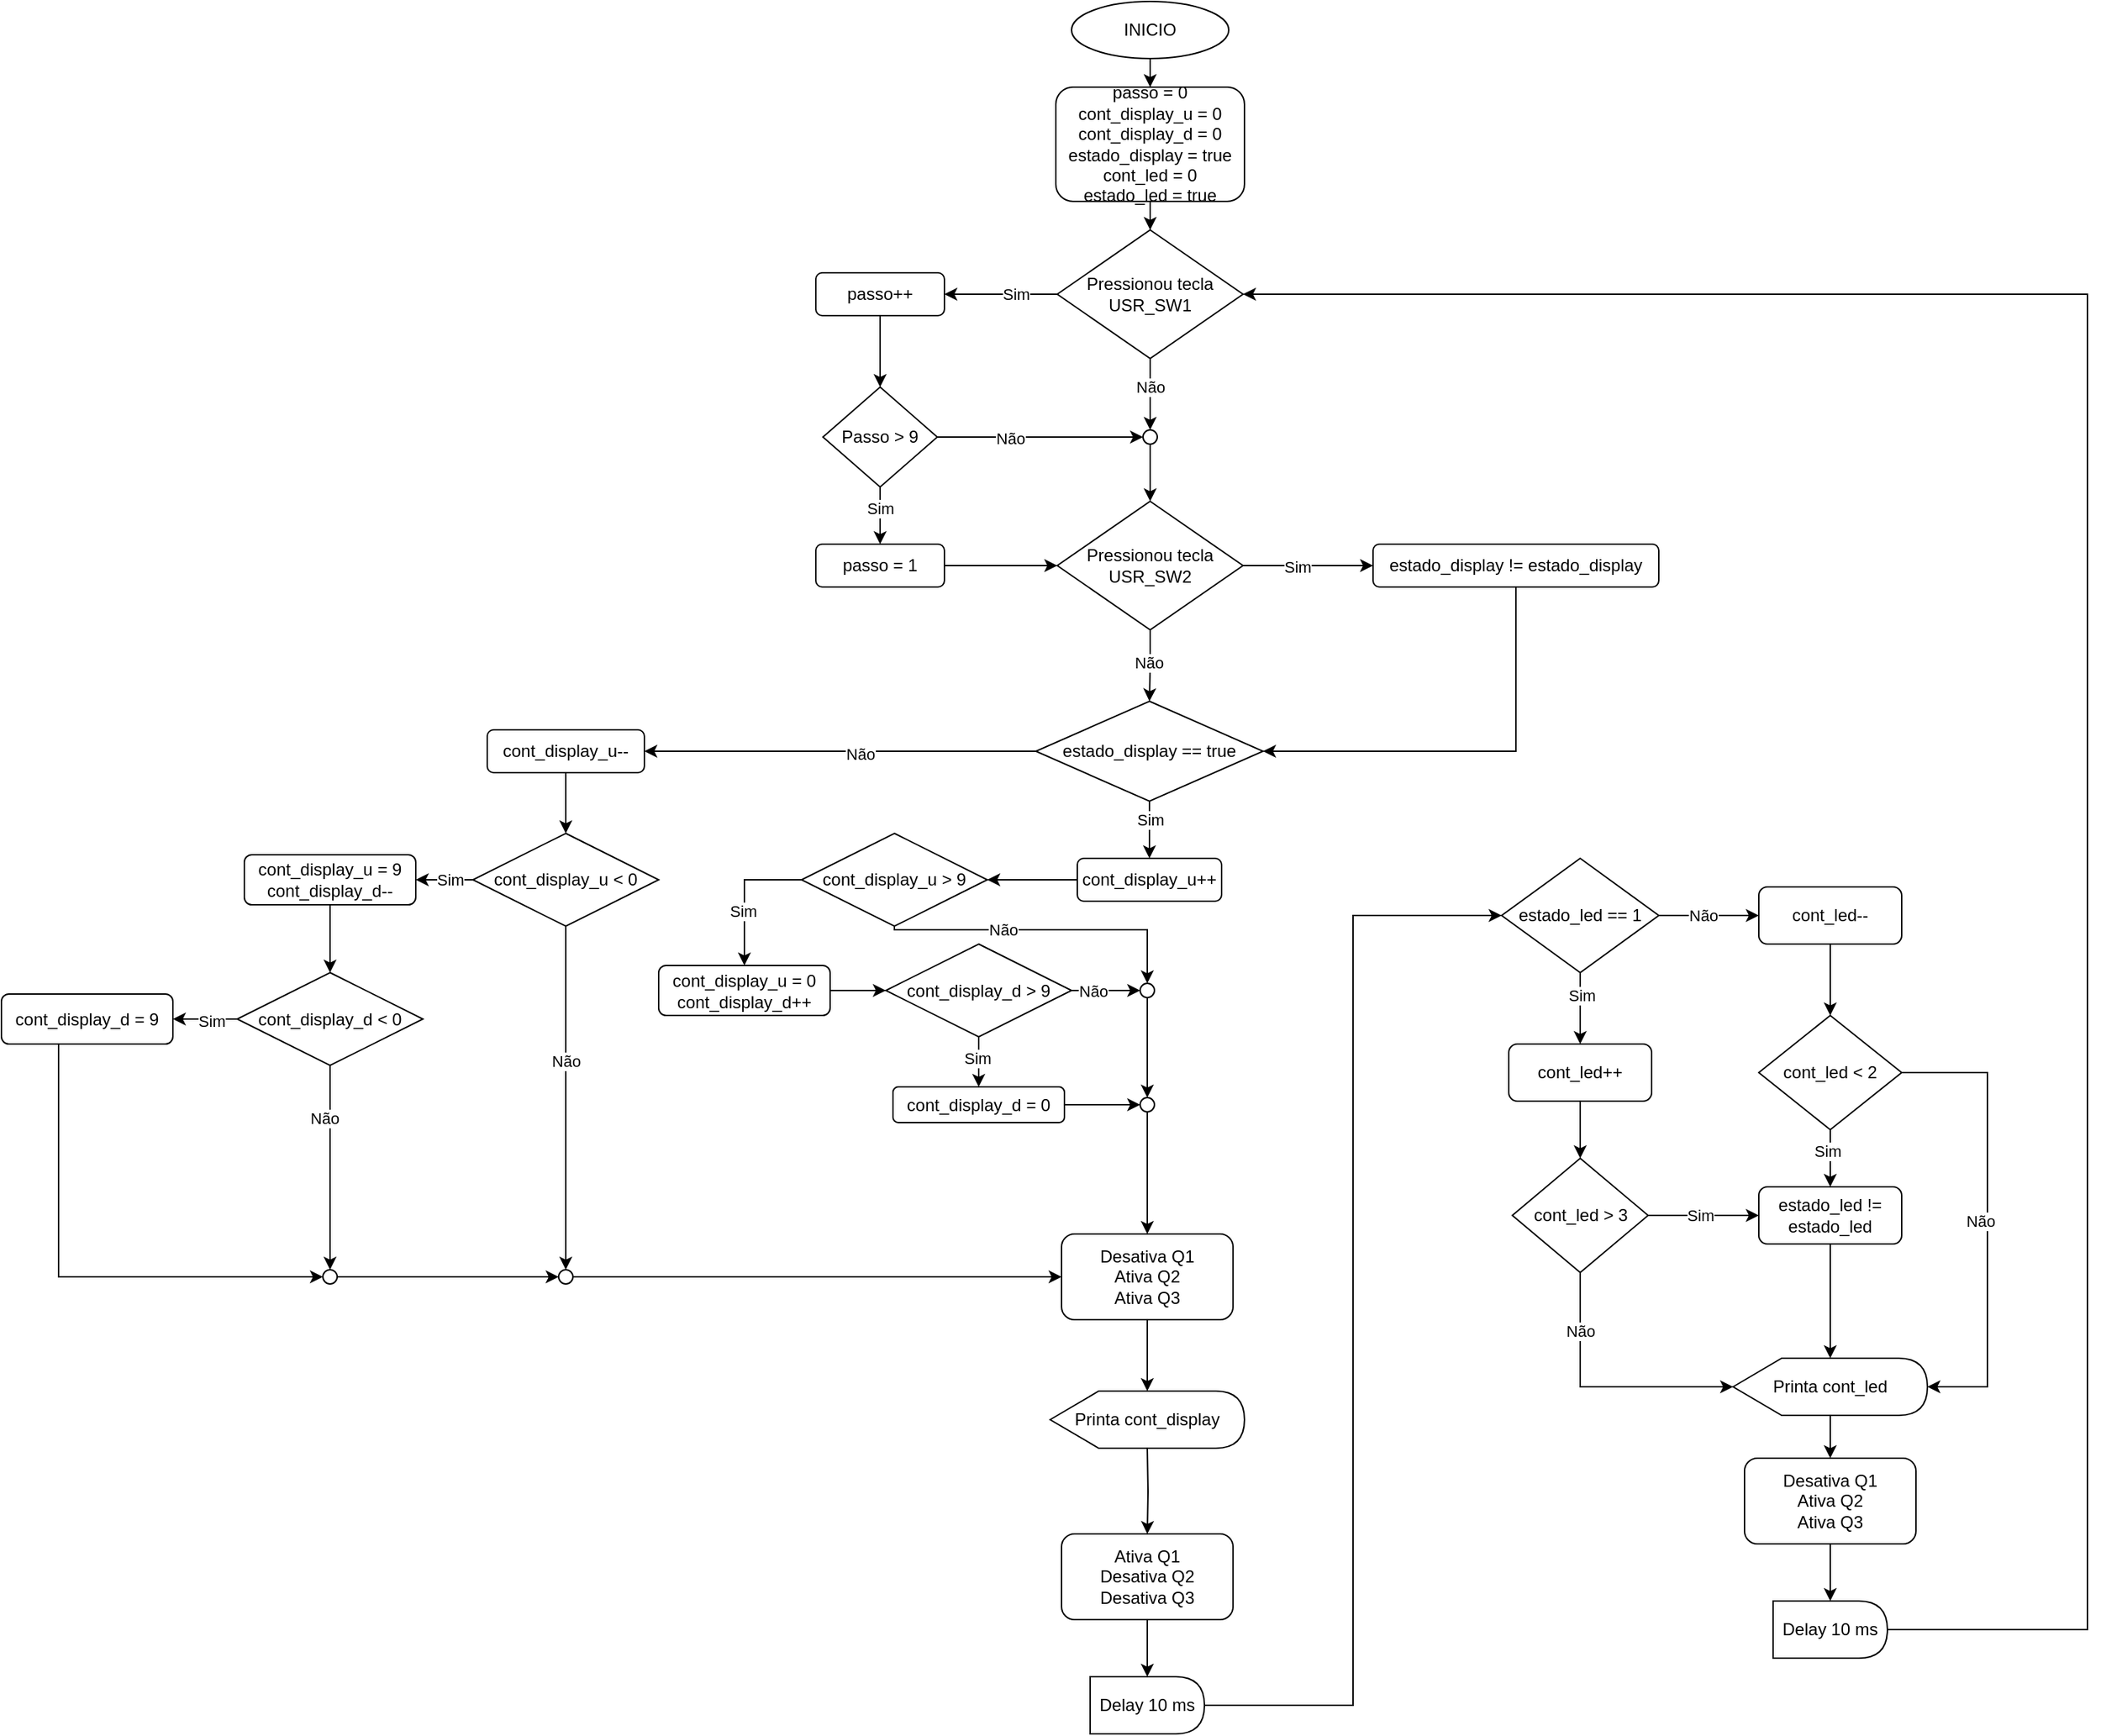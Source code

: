 <mxfile version="24.2.5" type="device">
  <diagram name="Página-1" id="FPnH2DRJarFSY-S4CKZv">
    <mxGraphModel dx="1486" dy="271" grid="1" gridSize="10" guides="1" tooltips="1" connect="1" arrows="1" fold="1" page="1" pageScale="1" pageWidth="827" pageHeight="1169" math="0" shadow="0">
      <root>
        <mxCell id="0" />
        <mxCell id="1" parent="0" />
        <mxCell id="4VZTo_yr1NU4BeaE5__n-12" style="edgeStyle=orthogonalEdgeStyle;rounded=0;orthogonalLoop=1;jettySize=auto;html=1;entryX=0.5;entryY=0;entryDx=0;entryDy=0;" parent="1" source="4VZTo_yr1NU4BeaE5__n-2" target="4VZTo_yr1NU4BeaE5__n-11" edge="1">
          <mxGeometry relative="1" as="geometry" />
        </mxCell>
        <mxCell id="4VZTo_yr1NU4BeaE5__n-2" value="INICIO" style="ellipse;whiteSpace=wrap;html=1;" parent="1" vertex="1">
          <mxGeometry x="359" y="40" width="110" height="40" as="geometry" />
        </mxCell>
        <mxCell id="4VZTo_yr1NU4BeaE5__n-8" style="edgeStyle=orthogonalEdgeStyle;rounded=0;orthogonalLoop=1;jettySize=auto;html=1;entryX=0.5;entryY=0;entryDx=0;entryDy=0;" parent="1" source="4VZTo_yr1NU4BeaE5__n-4" target="4VZTo_yr1NU4BeaE5__n-20" edge="1">
          <mxGeometry relative="1" as="geometry">
            <mxPoint x="414" y="330" as="targetPoint" />
          </mxGeometry>
        </mxCell>
        <mxCell id="4VZTo_yr1NU4BeaE5__n-9" value="Não" style="edgeLabel;html=1;align=center;verticalAlign=middle;resizable=0;points=[];" parent="4VZTo_yr1NU4BeaE5__n-8" vertex="1" connectable="0">
          <mxGeometry x="-0.3" y="-1" relative="1" as="geometry">
            <mxPoint x="1" y="2" as="offset" />
          </mxGeometry>
        </mxCell>
        <mxCell id="4VZTo_yr1NU4BeaE5__n-14" style="edgeStyle=orthogonalEdgeStyle;rounded=0;orthogonalLoop=1;jettySize=auto;html=1;entryX=1;entryY=0.5;entryDx=0;entryDy=0;" parent="1" source="4VZTo_yr1NU4BeaE5__n-4" target="4VZTo_yr1NU4BeaE5__n-10" edge="1">
          <mxGeometry relative="1" as="geometry" />
        </mxCell>
        <mxCell id="4VZTo_yr1NU4BeaE5__n-15" value="Sim" style="edgeLabel;html=1;align=center;verticalAlign=middle;resizable=0;points=[];" parent="4VZTo_yr1NU4BeaE5__n-14" vertex="1" connectable="0">
          <mxGeometry x="-0.24" y="-2" relative="1" as="geometry">
            <mxPoint x="1" y="2" as="offset" />
          </mxGeometry>
        </mxCell>
        <mxCell id="4VZTo_yr1NU4BeaE5__n-4" value="Pressionou tecla USR_SW1" style="rhombus;whiteSpace=wrap;html=1;" parent="1" vertex="1">
          <mxGeometry x="349" y="200" width="130" height="90" as="geometry" />
        </mxCell>
        <mxCell id="4VZTo_yr1NU4BeaE5__n-30" style="edgeStyle=orthogonalEdgeStyle;rounded=0;orthogonalLoop=1;jettySize=auto;html=1;entryX=0;entryY=0.5;entryDx=0;entryDy=0;" parent="1" source="4VZTo_yr1NU4BeaE5__n-7" target="4VZTo_yr1NU4BeaE5__n-29" edge="1">
          <mxGeometry relative="1" as="geometry" />
        </mxCell>
        <mxCell id="4VZTo_yr1NU4BeaE5__n-31" value="Sim" style="edgeLabel;html=1;align=center;verticalAlign=middle;resizable=0;points=[];" parent="4VZTo_yr1NU4BeaE5__n-30" vertex="1" connectable="0">
          <mxGeometry x="-0.165" y="-1" relative="1" as="geometry">
            <mxPoint as="offset" />
          </mxGeometry>
        </mxCell>
        <mxCell id="4VZTo_yr1NU4BeaE5__n-33" style="edgeStyle=orthogonalEdgeStyle;rounded=0;orthogonalLoop=1;jettySize=auto;html=1;entryX=0.5;entryY=0;entryDx=0;entryDy=0;" parent="1" source="4VZTo_yr1NU4BeaE5__n-7" target="4VZTo_yr1NU4BeaE5__n-32" edge="1">
          <mxGeometry relative="1" as="geometry" />
        </mxCell>
        <mxCell id="4VZTo_yr1NU4BeaE5__n-34" value="Não" style="edgeLabel;html=1;align=center;verticalAlign=middle;resizable=0;points=[];" parent="4VZTo_yr1NU4BeaE5__n-33" vertex="1" connectable="0">
          <mxGeometry x="-0.08" y="-1" relative="1" as="geometry">
            <mxPoint as="offset" />
          </mxGeometry>
        </mxCell>
        <mxCell id="4VZTo_yr1NU4BeaE5__n-7" value="Pressionou tecla USR_SW2" style="rhombus;whiteSpace=wrap;html=1;" parent="1" vertex="1">
          <mxGeometry x="349" y="390" width="130" height="90" as="geometry" />
        </mxCell>
        <mxCell id="4VZTo_yr1NU4BeaE5__n-17" style="edgeStyle=orthogonalEdgeStyle;rounded=0;orthogonalLoop=1;jettySize=auto;html=1;entryX=0.5;entryY=0;entryDx=0;entryDy=0;" parent="1" source="4VZTo_yr1NU4BeaE5__n-10" target="4VZTo_yr1NU4BeaE5__n-16" edge="1">
          <mxGeometry relative="1" as="geometry" />
        </mxCell>
        <mxCell id="4VZTo_yr1NU4BeaE5__n-10" value="passo++" style="rounded=1;whiteSpace=wrap;html=1;" parent="1" vertex="1">
          <mxGeometry x="180" y="230" width="90" height="30" as="geometry" />
        </mxCell>
        <mxCell id="4VZTo_yr1NU4BeaE5__n-13" style="edgeStyle=orthogonalEdgeStyle;rounded=0;orthogonalLoop=1;jettySize=auto;html=1;entryX=0.5;entryY=0;entryDx=0;entryDy=0;" parent="1" source="4VZTo_yr1NU4BeaE5__n-11" target="4VZTo_yr1NU4BeaE5__n-4" edge="1">
          <mxGeometry relative="1" as="geometry" />
        </mxCell>
        <mxCell id="4VZTo_yr1NU4BeaE5__n-11" value="passo = 0&lt;div&gt;cont_display_u = 0&lt;/div&gt;&lt;div&gt;cont_display_d = 0&lt;/div&gt;&lt;div&gt;estado_display = true&lt;/div&gt;&lt;div&gt;cont_led = 0&lt;/div&gt;&lt;div&gt;estado_led = true&lt;/div&gt;" style="rounded=1;whiteSpace=wrap;html=1;" parent="1" vertex="1">
          <mxGeometry x="348" y="100" width="132" height="80" as="geometry" />
        </mxCell>
        <mxCell id="4VZTo_yr1NU4BeaE5__n-22" style="edgeStyle=orthogonalEdgeStyle;rounded=0;orthogonalLoop=1;jettySize=auto;html=1;entryX=0;entryY=0.5;entryDx=0;entryDy=0;" parent="1" source="4VZTo_yr1NU4BeaE5__n-16" target="4VZTo_yr1NU4BeaE5__n-20" edge="1">
          <mxGeometry relative="1" as="geometry" />
        </mxCell>
        <mxCell id="4VZTo_yr1NU4BeaE5__n-24" value="Não" style="edgeLabel;html=1;align=center;verticalAlign=middle;resizable=0;points=[];" parent="4VZTo_yr1NU4BeaE5__n-22" vertex="1" connectable="0">
          <mxGeometry x="-0.292" y="-1" relative="1" as="geometry">
            <mxPoint as="offset" />
          </mxGeometry>
        </mxCell>
        <mxCell id="4VZTo_yr1NU4BeaE5__n-26" style="edgeStyle=orthogonalEdgeStyle;rounded=0;orthogonalLoop=1;jettySize=auto;html=1;entryX=0.5;entryY=0;entryDx=0;entryDy=0;" parent="1" source="4VZTo_yr1NU4BeaE5__n-16" target="4VZTo_yr1NU4BeaE5__n-25" edge="1">
          <mxGeometry relative="1" as="geometry" />
        </mxCell>
        <mxCell id="4VZTo_yr1NU4BeaE5__n-28" value="Sim" style="edgeLabel;html=1;align=center;verticalAlign=middle;resizable=0;points=[];" parent="4VZTo_yr1NU4BeaE5__n-26" vertex="1" connectable="0">
          <mxGeometry x="-0.25" relative="1" as="geometry">
            <mxPoint as="offset" />
          </mxGeometry>
        </mxCell>
        <mxCell id="4VZTo_yr1NU4BeaE5__n-16" value="Passo &amp;gt; 9" style="rhombus;whiteSpace=wrap;html=1;" parent="1" vertex="1">
          <mxGeometry x="185" y="310" width="80" height="70" as="geometry" />
        </mxCell>
        <mxCell id="4VZTo_yr1NU4BeaE5__n-23" style="edgeStyle=orthogonalEdgeStyle;rounded=0;orthogonalLoop=1;jettySize=auto;html=1;entryX=0.5;entryY=0;entryDx=0;entryDy=0;" parent="1" source="4VZTo_yr1NU4BeaE5__n-20" target="4VZTo_yr1NU4BeaE5__n-7" edge="1">
          <mxGeometry relative="1" as="geometry" />
        </mxCell>
        <mxCell id="4VZTo_yr1NU4BeaE5__n-20" value="" style="ellipse;whiteSpace=wrap;html=1;aspect=fixed;" parent="1" vertex="1">
          <mxGeometry x="409" y="340" width="10" height="10" as="geometry" />
        </mxCell>
        <mxCell id="4VZTo_yr1NU4BeaE5__n-27" style="edgeStyle=orthogonalEdgeStyle;rounded=0;orthogonalLoop=1;jettySize=auto;html=1;entryX=0;entryY=0.5;entryDx=0;entryDy=0;" parent="1" source="4VZTo_yr1NU4BeaE5__n-25" target="4VZTo_yr1NU4BeaE5__n-7" edge="1">
          <mxGeometry relative="1" as="geometry" />
        </mxCell>
        <mxCell id="4VZTo_yr1NU4BeaE5__n-25" value="passo = 1" style="rounded=1;whiteSpace=wrap;html=1;" parent="1" vertex="1">
          <mxGeometry x="180" y="420" width="90" height="30" as="geometry" />
        </mxCell>
        <mxCell id="4VZTo_yr1NU4BeaE5__n-35" style="edgeStyle=orthogonalEdgeStyle;rounded=0;orthogonalLoop=1;jettySize=auto;html=1;entryX=1;entryY=0.5;entryDx=0;entryDy=0;exitX=0.5;exitY=1;exitDx=0;exitDy=0;" parent="1" source="4VZTo_yr1NU4BeaE5__n-29" target="4VZTo_yr1NU4BeaE5__n-32" edge="1">
          <mxGeometry relative="1" as="geometry">
            <Array as="points">
              <mxPoint x="670" y="565" />
            </Array>
          </mxGeometry>
        </mxCell>
        <mxCell id="4VZTo_yr1NU4BeaE5__n-29" value="estado_display != estado_display" style="rounded=1;whiteSpace=wrap;html=1;" parent="1" vertex="1">
          <mxGeometry x="570" y="420" width="200" height="30" as="geometry" />
        </mxCell>
        <mxCell id="4VZTo_yr1NU4BeaE5__n-38" style="edgeStyle=orthogonalEdgeStyle;rounded=0;orthogonalLoop=1;jettySize=auto;html=1;entryX=0.5;entryY=0;entryDx=0;entryDy=0;" parent="1" source="4VZTo_yr1NU4BeaE5__n-32" target="4VZTo_yr1NU4BeaE5__n-37" edge="1">
          <mxGeometry relative="1" as="geometry" />
        </mxCell>
        <mxCell id="4VZTo_yr1NU4BeaE5__n-40" value="Sim" style="edgeLabel;html=1;align=center;verticalAlign=middle;resizable=0;points=[];" parent="4VZTo_yr1NU4BeaE5__n-38" vertex="1" connectable="0">
          <mxGeometry x="-0.35" relative="1" as="geometry">
            <mxPoint as="offset" />
          </mxGeometry>
        </mxCell>
        <mxCell id="4VZTo_yr1NU4BeaE5__n-39" style="edgeStyle=orthogonalEdgeStyle;rounded=0;orthogonalLoop=1;jettySize=auto;html=1;entryX=1;entryY=0.5;entryDx=0;entryDy=0;exitX=0;exitY=0.5;exitDx=0;exitDy=0;" parent="1" source="4VZTo_yr1NU4BeaE5__n-32" target="4VZTo_yr1NU4BeaE5__n-36" edge="1">
          <mxGeometry relative="1" as="geometry">
            <mxPoint x="114" y="565.0" as="sourcePoint" />
          </mxGeometry>
        </mxCell>
        <mxCell id="4VZTo_yr1NU4BeaE5__n-41" value="Não" style="edgeLabel;html=1;align=center;verticalAlign=middle;resizable=0;points=[];" parent="4VZTo_yr1NU4BeaE5__n-39" vertex="1" connectable="0">
          <mxGeometry x="-0.098" y="2" relative="1" as="geometry">
            <mxPoint as="offset" />
          </mxGeometry>
        </mxCell>
        <mxCell id="4VZTo_yr1NU4BeaE5__n-32" value="estado_display == true" style="rhombus;whiteSpace=wrap;html=1;" parent="1" vertex="1">
          <mxGeometry x="334" y="530" width="159" height="70" as="geometry" />
        </mxCell>
        <mxCell id="4VZTo_yr1NU4BeaE5__n-87" value="" style="edgeStyle=orthogonalEdgeStyle;rounded=0;orthogonalLoop=1;jettySize=auto;html=1;" parent="1" source="4VZTo_yr1NU4BeaE5__n-36" target="4VZTo_yr1NU4BeaE5__n-86" edge="1">
          <mxGeometry relative="1" as="geometry" />
        </mxCell>
        <mxCell id="4VZTo_yr1NU4BeaE5__n-36" value="cont_display_u--" style="rounded=1;whiteSpace=wrap;html=1;" parent="1" vertex="1">
          <mxGeometry x="-50" y="550" width="110" height="30" as="geometry" />
        </mxCell>
        <mxCell id="4VZTo_yr1NU4BeaE5__n-98" value="" style="edgeStyle=orthogonalEdgeStyle;rounded=0;orthogonalLoop=1;jettySize=auto;html=1;" parent="1" source="4VZTo_yr1NU4BeaE5__n-37" target="4VZTo_yr1NU4BeaE5__n-96" edge="1">
          <mxGeometry relative="1" as="geometry" />
        </mxCell>
        <mxCell id="4VZTo_yr1NU4BeaE5__n-37" value="cont_display_u++" style="rounded=1;whiteSpace=wrap;html=1;" parent="1" vertex="1">
          <mxGeometry x="363" y="640" width="101" height="30" as="geometry" />
        </mxCell>
        <mxCell id="4VZTo_yr1NU4BeaE5__n-48" style="edgeStyle=orthogonalEdgeStyle;rounded=0;orthogonalLoop=1;jettySize=auto;html=1;entryX=0.5;entryY=0;entryDx=0;entryDy=0;" parent="1" source="4VZTo_yr1NU4BeaE5__n-42" edge="1">
          <mxGeometry relative="1" as="geometry">
            <mxPoint x="412" y="1013" as="targetPoint" />
          </mxGeometry>
        </mxCell>
        <mxCell id="4VZTo_yr1NU4BeaE5__n-42" value="Desativa Q1&lt;div&gt;Ativa Q2&lt;/div&gt;&lt;div&gt;Ativa Q3&lt;/div&gt;" style="rounded=1;whiteSpace=wrap;html=1;" parent="1" vertex="1">
          <mxGeometry x="352" y="903" width="120" height="60" as="geometry" />
        </mxCell>
        <mxCell id="4VZTo_yr1NU4BeaE5__n-50" style="edgeStyle=orthogonalEdgeStyle;rounded=0;orthogonalLoop=1;jettySize=auto;html=1;entryX=0.5;entryY=0;entryDx=0;entryDy=0;" parent="1" target="4VZTo_yr1NU4BeaE5__n-49" edge="1">
          <mxGeometry relative="1" as="geometry">
            <mxPoint x="412" y="1053" as="sourcePoint" />
          </mxGeometry>
        </mxCell>
        <mxCell id="4VZTo_yr1NU4BeaE5__n-53" style="edgeStyle=orthogonalEdgeStyle;rounded=0;orthogonalLoop=1;jettySize=auto;html=1;entryX=0.5;entryY=0;entryDx=0;entryDy=0;" parent="1" source="4VZTo_yr1NU4BeaE5__n-49" target="4VZTo_yr1NU4BeaE5__n-52" edge="1">
          <mxGeometry relative="1" as="geometry" />
        </mxCell>
        <mxCell id="4VZTo_yr1NU4BeaE5__n-49" value="Ativa Q1&lt;div&gt;Desativa Q2&lt;/div&gt;&lt;div&gt;Desativa Q3&lt;/div&gt;" style="rounded=1;whiteSpace=wrap;html=1;" parent="1" vertex="1">
          <mxGeometry x="352" y="1113" width="120" height="60" as="geometry" />
        </mxCell>
        <mxCell id="4VZTo_yr1NU4BeaE5__n-51" value="Printa cont_display" style="shape=display;whiteSpace=wrap;html=1;" parent="1" vertex="1">
          <mxGeometry x="344" y="1013" width="136" height="40" as="geometry" />
        </mxCell>
        <mxCell id="4VZTo_yr1NU4BeaE5__n-83" style="edgeStyle=orthogonalEdgeStyle;rounded=0;orthogonalLoop=1;jettySize=auto;html=1;entryX=0;entryY=0.5;entryDx=0;entryDy=0;" parent="1" source="4VZTo_yr1NU4BeaE5__n-52" target="4VZTo_yr1NU4BeaE5__n-54" edge="1">
          <mxGeometry relative="1" as="geometry" />
        </mxCell>
        <mxCell id="4VZTo_yr1NU4BeaE5__n-52" value="Delay 10 ms" style="shape=delay;whiteSpace=wrap;html=1;" parent="1" vertex="1">
          <mxGeometry x="372" y="1213" width="80" height="40" as="geometry" />
        </mxCell>
        <mxCell id="4VZTo_yr1NU4BeaE5__n-57" value="" style="edgeStyle=orthogonalEdgeStyle;rounded=0;orthogonalLoop=1;jettySize=auto;html=1;" parent="1" source="4VZTo_yr1NU4BeaE5__n-54" target="4VZTo_yr1NU4BeaE5__n-56" edge="1">
          <mxGeometry relative="1" as="geometry" />
        </mxCell>
        <mxCell id="4VZTo_yr1NU4BeaE5__n-60" value="Não" style="edgeLabel;html=1;align=center;verticalAlign=middle;resizable=0;points=[];" parent="4VZTo_yr1NU4BeaE5__n-57" vertex="1" connectable="0">
          <mxGeometry x="-0.114" relative="1" as="geometry">
            <mxPoint as="offset" />
          </mxGeometry>
        </mxCell>
        <mxCell id="4VZTo_yr1NU4BeaE5__n-58" value="" style="edgeStyle=orthogonalEdgeStyle;rounded=0;orthogonalLoop=1;jettySize=auto;html=1;" parent="1" source="4VZTo_yr1NU4BeaE5__n-54" target="4VZTo_yr1NU4BeaE5__n-55" edge="1">
          <mxGeometry relative="1" as="geometry" />
        </mxCell>
        <mxCell id="4VZTo_yr1NU4BeaE5__n-59" value="Sim" style="edgeLabel;html=1;align=center;verticalAlign=middle;resizable=0;points=[];" parent="4VZTo_yr1NU4BeaE5__n-58" vertex="1" connectable="0">
          <mxGeometry x="-0.36" y="1" relative="1" as="geometry">
            <mxPoint as="offset" />
          </mxGeometry>
        </mxCell>
        <mxCell id="4VZTo_yr1NU4BeaE5__n-54" value="estado_led == 1" style="rhombus;whiteSpace=wrap;html=1;" parent="1" vertex="1">
          <mxGeometry x="660" y="640" width="110" height="80" as="geometry" />
        </mxCell>
        <mxCell id="4VZTo_yr1NU4BeaE5__n-62" value="" style="edgeStyle=orthogonalEdgeStyle;rounded=0;orthogonalLoop=1;jettySize=auto;html=1;" parent="1" source="4VZTo_yr1NU4BeaE5__n-55" target="4VZTo_yr1NU4BeaE5__n-61" edge="1">
          <mxGeometry relative="1" as="geometry" />
        </mxCell>
        <mxCell id="4VZTo_yr1NU4BeaE5__n-55" value="cont_led++" style="rounded=1;whiteSpace=wrap;html=1;" parent="1" vertex="1">
          <mxGeometry x="665" y="770" width="100" height="40" as="geometry" />
        </mxCell>
        <mxCell id="4VZTo_yr1NU4BeaE5__n-64" value="" style="edgeStyle=orthogonalEdgeStyle;rounded=0;orthogonalLoop=1;jettySize=auto;html=1;" parent="1" source="4VZTo_yr1NU4BeaE5__n-56" target="4VZTo_yr1NU4BeaE5__n-63" edge="1">
          <mxGeometry relative="1" as="geometry" />
        </mxCell>
        <mxCell id="4VZTo_yr1NU4BeaE5__n-56" value="cont_led--" style="rounded=1;whiteSpace=wrap;html=1;" parent="1" vertex="1">
          <mxGeometry x="840" y="660" width="100" height="40" as="geometry" />
        </mxCell>
        <mxCell id="4VZTo_yr1NU4BeaE5__n-71" value="" style="edgeStyle=orthogonalEdgeStyle;rounded=0;orthogonalLoop=1;jettySize=auto;html=1;" parent="1" source="4VZTo_yr1NU4BeaE5__n-61" target="4VZTo_yr1NU4BeaE5__n-69" edge="1">
          <mxGeometry relative="1" as="geometry" />
        </mxCell>
        <mxCell id="4VZTo_yr1NU4BeaE5__n-72" value="Sim" style="edgeLabel;html=1;align=center;verticalAlign=middle;resizable=0;points=[];" parent="4VZTo_yr1NU4BeaE5__n-71" vertex="1" connectable="0">
          <mxGeometry x="-0.084" relative="1" as="geometry">
            <mxPoint x="1" as="offset" />
          </mxGeometry>
        </mxCell>
        <mxCell id="4VZTo_yr1NU4BeaE5__n-61" value="cont_led &amp;gt; 3" style="rhombus;whiteSpace=wrap;html=1;" parent="1" vertex="1">
          <mxGeometry x="667.5" y="850" width="95" height="80" as="geometry" />
        </mxCell>
        <mxCell id="4VZTo_yr1NU4BeaE5__n-70" value="" style="edgeStyle=orthogonalEdgeStyle;rounded=0;orthogonalLoop=1;jettySize=auto;html=1;" parent="1" source="4VZTo_yr1NU4BeaE5__n-63" target="4VZTo_yr1NU4BeaE5__n-69" edge="1">
          <mxGeometry relative="1" as="geometry" />
        </mxCell>
        <mxCell id="4VZTo_yr1NU4BeaE5__n-73" value="Sim" style="edgeLabel;html=1;align=center;verticalAlign=middle;resizable=0;points=[];" parent="4VZTo_yr1NU4BeaE5__n-70" vertex="1" connectable="0">
          <mxGeometry x="-0.25" y="-2" relative="1" as="geometry">
            <mxPoint as="offset" />
          </mxGeometry>
        </mxCell>
        <mxCell id="4VZTo_yr1NU4BeaE5__n-63" value="cont_led &amp;lt; 2" style="rhombus;whiteSpace=wrap;html=1;" parent="1" vertex="1">
          <mxGeometry x="840" y="750" width="100" height="80" as="geometry" />
        </mxCell>
        <mxCell id="4VZTo_yr1NU4BeaE5__n-81" value="" style="edgeStyle=orthogonalEdgeStyle;rounded=0;orthogonalLoop=1;jettySize=auto;html=1;" parent="1" source="4VZTo_yr1NU4BeaE5__n-65" target="4VZTo_yr1NU4BeaE5__n-79" edge="1">
          <mxGeometry relative="1" as="geometry" />
        </mxCell>
        <mxCell id="4VZTo_yr1NU4BeaE5__n-65" value="Printa cont_led" style="shape=display;whiteSpace=wrap;html=1;" parent="1" vertex="1">
          <mxGeometry x="822" y="990" width="136" height="40" as="geometry" />
        </mxCell>
        <mxCell id="4VZTo_yr1NU4BeaE5__n-74" value="" style="edgeStyle=orthogonalEdgeStyle;rounded=0;orthogonalLoop=1;jettySize=auto;html=1;" parent="1" source="4VZTo_yr1NU4BeaE5__n-69" target="4VZTo_yr1NU4BeaE5__n-65" edge="1">
          <mxGeometry relative="1" as="geometry" />
        </mxCell>
        <mxCell id="4VZTo_yr1NU4BeaE5__n-69" value="estado_led != estado_led" style="rounded=1;whiteSpace=wrap;html=1;" parent="1" vertex="1">
          <mxGeometry x="840" y="870" width="100" height="40" as="geometry" />
        </mxCell>
        <mxCell id="4VZTo_yr1NU4BeaE5__n-75" style="edgeStyle=orthogonalEdgeStyle;rounded=0;orthogonalLoop=1;jettySize=auto;html=1;entryX=0;entryY=0.5;entryDx=0;entryDy=0;entryPerimeter=0;" parent="1" source="4VZTo_yr1NU4BeaE5__n-61" target="4VZTo_yr1NU4BeaE5__n-65" edge="1">
          <mxGeometry relative="1" as="geometry">
            <Array as="points">
              <mxPoint x="715" y="1010" />
            </Array>
          </mxGeometry>
        </mxCell>
        <mxCell id="4VZTo_yr1NU4BeaE5__n-78" value="Não" style="edgeLabel;html=1;align=center;verticalAlign=middle;resizable=0;points=[];" parent="4VZTo_yr1NU4BeaE5__n-75" vertex="1" connectable="0">
          <mxGeometry x="-0.561" relative="1" as="geometry">
            <mxPoint as="offset" />
          </mxGeometry>
        </mxCell>
        <mxCell id="4VZTo_yr1NU4BeaE5__n-76" style="edgeStyle=orthogonalEdgeStyle;rounded=0;orthogonalLoop=1;jettySize=auto;html=1;entryX=1;entryY=0.5;entryDx=0;entryDy=0;entryPerimeter=0;" parent="1" source="4VZTo_yr1NU4BeaE5__n-63" target="4VZTo_yr1NU4BeaE5__n-65" edge="1">
          <mxGeometry relative="1" as="geometry">
            <Array as="points">
              <mxPoint x="1000" y="790" />
              <mxPoint x="1000" y="1010" />
            </Array>
          </mxGeometry>
        </mxCell>
        <mxCell id="4VZTo_yr1NU4BeaE5__n-77" value="Não" style="edgeLabel;html=1;align=center;verticalAlign=middle;resizable=0;points=[];" parent="4VZTo_yr1NU4BeaE5__n-76" vertex="1" connectable="0">
          <mxGeometry x="0.019" y="-5" relative="1" as="geometry">
            <mxPoint as="offset" />
          </mxGeometry>
        </mxCell>
        <mxCell id="4VZTo_yr1NU4BeaE5__n-82" value="" style="edgeStyle=orthogonalEdgeStyle;rounded=0;orthogonalLoop=1;jettySize=auto;html=1;" parent="1" source="4VZTo_yr1NU4BeaE5__n-79" target="4VZTo_yr1NU4BeaE5__n-80" edge="1">
          <mxGeometry relative="1" as="geometry" />
        </mxCell>
        <mxCell id="4VZTo_yr1NU4BeaE5__n-79" value="Desativa Q1&lt;div&gt;Ativa Q2&lt;/div&gt;&lt;div&gt;Ativa Q3&lt;/div&gt;" style="rounded=1;whiteSpace=wrap;html=1;" parent="1" vertex="1">
          <mxGeometry x="830" y="1060" width="120" height="60" as="geometry" />
        </mxCell>
        <mxCell id="4VZTo_yr1NU4BeaE5__n-84" style="edgeStyle=orthogonalEdgeStyle;rounded=0;orthogonalLoop=1;jettySize=auto;html=1;entryX=1;entryY=0.5;entryDx=0;entryDy=0;" parent="1" source="4VZTo_yr1NU4BeaE5__n-80" target="4VZTo_yr1NU4BeaE5__n-4" edge="1">
          <mxGeometry relative="1" as="geometry">
            <Array as="points">
              <mxPoint x="1070" y="1180" />
              <mxPoint x="1070" y="245" />
            </Array>
          </mxGeometry>
        </mxCell>
        <mxCell id="4VZTo_yr1NU4BeaE5__n-80" value="Delay 10 ms" style="shape=delay;whiteSpace=wrap;html=1;" parent="1" vertex="1">
          <mxGeometry x="850" y="1160" width="80" height="40" as="geometry" />
        </mxCell>
        <mxCell id="u_R9PPA2ZpdhZOAMu5Aj-2" value="" style="edgeStyle=orthogonalEdgeStyle;rounded=0;orthogonalLoop=1;jettySize=auto;html=1;" edge="1" parent="1" source="4VZTo_yr1NU4BeaE5__n-85" target="u_R9PPA2ZpdhZOAMu5Aj-1">
          <mxGeometry relative="1" as="geometry" />
        </mxCell>
        <mxCell id="4VZTo_yr1NU4BeaE5__n-85" value="cont_display_u = 9&lt;div&gt;cont_display_d--&lt;/div&gt;" style="rounded=1;whiteSpace=wrap;html=1;" parent="1" vertex="1">
          <mxGeometry x="-220" y="637.5" width="120" height="35" as="geometry" />
        </mxCell>
        <mxCell id="4VZTo_yr1NU4BeaE5__n-88" value="" style="edgeStyle=orthogonalEdgeStyle;rounded=0;orthogonalLoop=1;jettySize=auto;html=1;" parent="1" source="4VZTo_yr1NU4BeaE5__n-86" target="4VZTo_yr1NU4BeaE5__n-85" edge="1">
          <mxGeometry relative="1" as="geometry" />
        </mxCell>
        <mxCell id="4VZTo_yr1NU4BeaE5__n-89" value="Sim" style="edgeLabel;html=1;align=center;verticalAlign=middle;resizable=0;points=[];" parent="4VZTo_yr1NU4BeaE5__n-88" vertex="1" connectable="0">
          <mxGeometry x="-0.17" relative="1" as="geometry">
            <mxPoint as="offset" />
          </mxGeometry>
        </mxCell>
        <mxCell id="4VZTo_yr1NU4BeaE5__n-91" value="" style="edgeStyle=orthogonalEdgeStyle;rounded=0;orthogonalLoop=1;jettySize=auto;html=1;" parent="1" source="4VZTo_yr1NU4BeaE5__n-86" target="4VZTo_yr1NU4BeaE5__n-90" edge="1">
          <mxGeometry relative="1" as="geometry" />
        </mxCell>
        <mxCell id="4VZTo_yr1NU4BeaE5__n-92" value="Não" style="edgeLabel;html=1;align=center;verticalAlign=middle;resizable=0;points=[];" parent="4VZTo_yr1NU4BeaE5__n-91" vertex="1" connectable="0">
          <mxGeometry x="-0.217" relative="1" as="geometry">
            <mxPoint as="offset" />
          </mxGeometry>
        </mxCell>
        <mxCell id="4VZTo_yr1NU4BeaE5__n-86" value="cont_display_u &amp;lt; 0" style="rhombus;whiteSpace=wrap;html=1;" parent="1" vertex="1">
          <mxGeometry x="-60" y="622.5" width="130" height="65" as="geometry" />
        </mxCell>
        <mxCell id="4VZTo_yr1NU4BeaE5__n-95" value="" style="edgeStyle=orthogonalEdgeStyle;rounded=0;orthogonalLoop=1;jettySize=auto;html=1;entryX=0;entryY=0.5;entryDx=0;entryDy=0;" parent="1" source="4VZTo_yr1NU4BeaE5__n-90" target="4VZTo_yr1NU4BeaE5__n-42" edge="1">
          <mxGeometry relative="1" as="geometry">
            <mxPoint x="308" y="833" as="targetPoint" />
          </mxGeometry>
        </mxCell>
        <mxCell id="4VZTo_yr1NU4BeaE5__n-90" value="" style="ellipse;whiteSpace=wrap;html=1;aspect=fixed;" parent="1" vertex="1">
          <mxGeometry y="928" width="10" height="10" as="geometry" />
        </mxCell>
        <mxCell id="4VZTo_yr1NU4BeaE5__n-100" style="edgeStyle=orthogonalEdgeStyle;rounded=0;orthogonalLoop=1;jettySize=auto;html=1;entryX=0.5;entryY=0;entryDx=0;entryDy=0;" parent="1" source="4VZTo_yr1NU4BeaE5__n-96" target="4VZTo_yr1NU4BeaE5__n-99" edge="1">
          <mxGeometry relative="1" as="geometry">
            <Array as="points">
              <mxPoint x="130" y="655" />
            </Array>
          </mxGeometry>
        </mxCell>
        <mxCell id="4VZTo_yr1NU4BeaE5__n-101" value="Sim" style="edgeLabel;html=1;align=center;verticalAlign=middle;resizable=0;points=[];" parent="4VZTo_yr1NU4BeaE5__n-100" vertex="1" connectable="0">
          <mxGeometry x="0.231" y="-1" relative="1" as="geometry">
            <mxPoint as="offset" />
          </mxGeometry>
        </mxCell>
        <mxCell id="u_R9PPA2ZpdhZOAMu5Aj-26" style="edgeStyle=orthogonalEdgeStyle;rounded=0;orthogonalLoop=1;jettySize=auto;html=1;entryX=0.5;entryY=0;entryDx=0;entryDy=0;" edge="1" parent="1" source="4VZTo_yr1NU4BeaE5__n-96" target="u_R9PPA2ZpdhZOAMu5Aj-19">
          <mxGeometry relative="1" as="geometry">
            <Array as="points">
              <mxPoint x="235" y="690" />
              <mxPoint x="412" y="690" />
            </Array>
          </mxGeometry>
        </mxCell>
        <mxCell id="u_R9PPA2ZpdhZOAMu5Aj-27" value="Não" style="edgeLabel;html=1;align=center;verticalAlign=middle;resizable=0;points=[];" vertex="1" connectable="0" parent="u_R9PPA2ZpdhZOAMu5Aj-26">
          <mxGeometry x="-0.281" relative="1" as="geometry">
            <mxPoint as="offset" />
          </mxGeometry>
        </mxCell>
        <mxCell id="4VZTo_yr1NU4BeaE5__n-96" value="cont_display_u &amp;gt; 9" style="rhombus;whiteSpace=wrap;html=1;" parent="1" vertex="1">
          <mxGeometry x="170" y="622.5" width="130" height="65" as="geometry" />
        </mxCell>
        <mxCell id="u_R9PPA2ZpdhZOAMu5Aj-23" value="" style="edgeStyle=orthogonalEdgeStyle;rounded=0;orthogonalLoop=1;jettySize=auto;html=1;" edge="1" parent="1" source="4VZTo_yr1NU4BeaE5__n-99" target="u_R9PPA2ZpdhZOAMu5Aj-14">
          <mxGeometry relative="1" as="geometry" />
        </mxCell>
        <mxCell id="4VZTo_yr1NU4BeaE5__n-99" value="cont_display_u = 0&lt;div&gt;cont_display_d++&lt;/div&gt;" style="rounded=1;whiteSpace=wrap;html=1;" parent="1" vertex="1">
          <mxGeometry x="70" y="715" width="120" height="35" as="geometry" />
        </mxCell>
        <mxCell id="u_R9PPA2ZpdhZOAMu5Aj-4" value="" style="edgeStyle=orthogonalEdgeStyle;rounded=0;orthogonalLoop=1;jettySize=auto;html=1;" edge="1" parent="1" source="u_R9PPA2ZpdhZOAMu5Aj-1" target="u_R9PPA2ZpdhZOAMu5Aj-3">
          <mxGeometry relative="1" as="geometry" />
        </mxCell>
        <mxCell id="u_R9PPA2ZpdhZOAMu5Aj-5" value="Sim" style="edgeLabel;html=1;align=center;verticalAlign=middle;resizable=0;points=[];" vertex="1" connectable="0" parent="u_R9PPA2ZpdhZOAMu5Aj-4">
          <mxGeometry x="-0.2" y="1" relative="1" as="geometry">
            <mxPoint as="offset" />
          </mxGeometry>
        </mxCell>
        <mxCell id="u_R9PPA2ZpdhZOAMu5Aj-9" value="" style="edgeStyle=orthogonalEdgeStyle;rounded=0;orthogonalLoop=1;jettySize=auto;html=1;" edge="1" parent="1" source="u_R9PPA2ZpdhZOAMu5Aj-1" target="u_R9PPA2ZpdhZOAMu5Aj-7">
          <mxGeometry relative="1" as="geometry" />
        </mxCell>
        <mxCell id="u_R9PPA2ZpdhZOAMu5Aj-12" value="Não" style="edgeLabel;html=1;align=center;verticalAlign=middle;resizable=0;points=[];" vertex="1" connectable="0" parent="u_R9PPA2ZpdhZOAMu5Aj-9">
          <mxGeometry x="-0.48" y="-4" relative="1" as="geometry">
            <mxPoint as="offset" />
          </mxGeometry>
        </mxCell>
        <mxCell id="u_R9PPA2ZpdhZOAMu5Aj-1" value="cont_display_d &amp;lt; 0" style="rhombus;whiteSpace=wrap;html=1;" vertex="1" parent="1">
          <mxGeometry x="-225" y="720" width="130" height="65" as="geometry" />
        </mxCell>
        <mxCell id="u_R9PPA2ZpdhZOAMu5Aj-25" style="edgeStyle=orthogonalEdgeStyle;rounded=0;orthogonalLoop=1;jettySize=auto;html=1;entryX=0;entryY=0.5;entryDx=0;entryDy=0;" edge="1" parent="1" source="u_R9PPA2ZpdhZOAMu5Aj-3" target="u_R9PPA2ZpdhZOAMu5Aj-7">
          <mxGeometry relative="1" as="geometry">
            <Array as="points">
              <mxPoint x="-350" y="933" />
            </Array>
          </mxGeometry>
        </mxCell>
        <mxCell id="u_R9PPA2ZpdhZOAMu5Aj-3" value="&lt;div&gt;cont_display_d = 9&lt;/div&gt;" style="rounded=1;whiteSpace=wrap;html=1;" vertex="1" parent="1">
          <mxGeometry x="-390" y="735" width="120" height="35" as="geometry" />
        </mxCell>
        <mxCell id="u_R9PPA2ZpdhZOAMu5Aj-11" value="" style="edgeStyle=orthogonalEdgeStyle;rounded=0;orthogonalLoop=1;jettySize=auto;html=1;entryX=0;entryY=0.5;entryDx=0;entryDy=0;" edge="1" parent="1" source="u_R9PPA2ZpdhZOAMu5Aj-7" target="4VZTo_yr1NU4BeaE5__n-90">
          <mxGeometry relative="1" as="geometry">
            <mxPoint x="-77" y="933" as="targetPoint" />
          </mxGeometry>
        </mxCell>
        <mxCell id="u_R9PPA2ZpdhZOAMu5Aj-7" value="" style="ellipse;whiteSpace=wrap;html=1;aspect=fixed;" vertex="1" parent="1">
          <mxGeometry x="-165" y="928" width="10" height="10" as="geometry" />
        </mxCell>
        <mxCell id="u_R9PPA2ZpdhZOAMu5Aj-20" value="" style="edgeStyle=orthogonalEdgeStyle;rounded=0;orthogonalLoop=1;jettySize=auto;html=1;" edge="1" parent="1" source="u_R9PPA2ZpdhZOAMu5Aj-14" target="u_R9PPA2ZpdhZOAMu5Aj-19">
          <mxGeometry relative="1" as="geometry" />
        </mxCell>
        <mxCell id="u_R9PPA2ZpdhZOAMu5Aj-21" value="Não" style="edgeLabel;html=1;align=center;verticalAlign=middle;resizable=0;points=[];" vertex="1" connectable="0" parent="u_R9PPA2ZpdhZOAMu5Aj-20">
          <mxGeometry x="-0.715" y="-1" relative="1" as="geometry">
            <mxPoint x="8" y="-1" as="offset" />
          </mxGeometry>
        </mxCell>
        <mxCell id="u_R9PPA2ZpdhZOAMu5Aj-28" value="" style="edgeStyle=orthogonalEdgeStyle;rounded=0;orthogonalLoop=1;jettySize=auto;html=1;" edge="1" parent="1" source="u_R9PPA2ZpdhZOAMu5Aj-14" target="u_R9PPA2ZpdhZOAMu5Aj-24">
          <mxGeometry relative="1" as="geometry" />
        </mxCell>
        <mxCell id="u_R9PPA2ZpdhZOAMu5Aj-30" value="Sim" style="edgeLabel;html=1;align=center;verticalAlign=middle;resizable=0;points=[];" vertex="1" connectable="0" parent="u_R9PPA2ZpdhZOAMu5Aj-28">
          <mxGeometry x="-0.352" y="-1" relative="1" as="geometry">
            <mxPoint as="offset" />
          </mxGeometry>
        </mxCell>
        <mxCell id="u_R9PPA2ZpdhZOAMu5Aj-14" value="cont_display_d &amp;gt; 9" style="rhombus;whiteSpace=wrap;html=1;" vertex="1" parent="1">
          <mxGeometry x="229" y="700" width="130" height="65" as="geometry" />
        </mxCell>
        <mxCell id="u_R9PPA2ZpdhZOAMu5Aj-32" value="" style="edgeStyle=orthogonalEdgeStyle;rounded=0;orthogonalLoop=1;jettySize=auto;html=1;" edge="1" parent="1" source="u_R9PPA2ZpdhZOAMu5Aj-19" target="u_R9PPA2ZpdhZOAMu5Aj-31">
          <mxGeometry relative="1" as="geometry" />
        </mxCell>
        <mxCell id="u_R9PPA2ZpdhZOAMu5Aj-19" value="" style="ellipse;whiteSpace=wrap;html=1;aspect=fixed;" vertex="1" parent="1">
          <mxGeometry x="407" y="727.5" width="10" height="10" as="geometry" />
        </mxCell>
        <mxCell id="u_R9PPA2ZpdhZOAMu5Aj-33" value="" style="edgeStyle=orthogonalEdgeStyle;rounded=0;orthogonalLoop=1;jettySize=auto;html=1;" edge="1" parent="1" source="u_R9PPA2ZpdhZOAMu5Aj-24" target="u_R9PPA2ZpdhZOAMu5Aj-31">
          <mxGeometry relative="1" as="geometry" />
        </mxCell>
        <mxCell id="u_R9PPA2ZpdhZOAMu5Aj-24" value="&lt;div&gt;cont_display_d = 0&lt;/div&gt;" style="rounded=1;whiteSpace=wrap;html=1;" vertex="1" parent="1">
          <mxGeometry x="234" y="800" width="120" height="25" as="geometry" />
        </mxCell>
        <mxCell id="u_R9PPA2ZpdhZOAMu5Aj-34" value="" style="edgeStyle=orthogonalEdgeStyle;rounded=0;orthogonalLoop=1;jettySize=auto;html=1;" edge="1" parent="1" source="u_R9PPA2ZpdhZOAMu5Aj-31" target="4VZTo_yr1NU4BeaE5__n-42">
          <mxGeometry relative="1" as="geometry" />
        </mxCell>
        <mxCell id="u_R9PPA2ZpdhZOAMu5Aj-31" value="" style="ellipse;whiteSpace=wrap;html=1;aspect=fixed;" vertex="1" parent="1">
          <mxGeometry x="407" y="807.5" width="10" height="10" as="geometry" />
        </mxCell>
      </root>
    </mxGraphModel>
  </diagram>
</mxfile>
